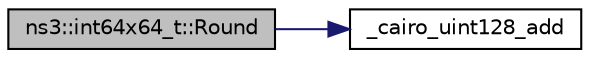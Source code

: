 digraph "ns3::int64x64_t::Round"
{
 // LATEX_PDF_SIZE
  edge [fontname="Helvetica",fontsize="10",labelfontname="Helvetica",labelfontsize="10"];
  node [fontname="Helvetica",fontsize="10",shape=record];
  rankdir="LR";
  Node1 [label="ns3::int64x64_t::Round",height=0.2,width=0.4,color="black", fillcolor="grey75", style="filled", fontcolor="black",tooltip="Round to the nearest int."];
  Node1 -> Node2 [color="midnightblue",fontsize="10",style="solid",fontname="Helvetica"];
  Node2 [label="_cairo_uint128_add",height=0.2,width=0.4,color="black", fillcolor="white", style="filled",URL="$cairo-wideint-private_8h.html#a4d79ecd928f9309a695c8e8e072c1569",tooltip=" "];
}
